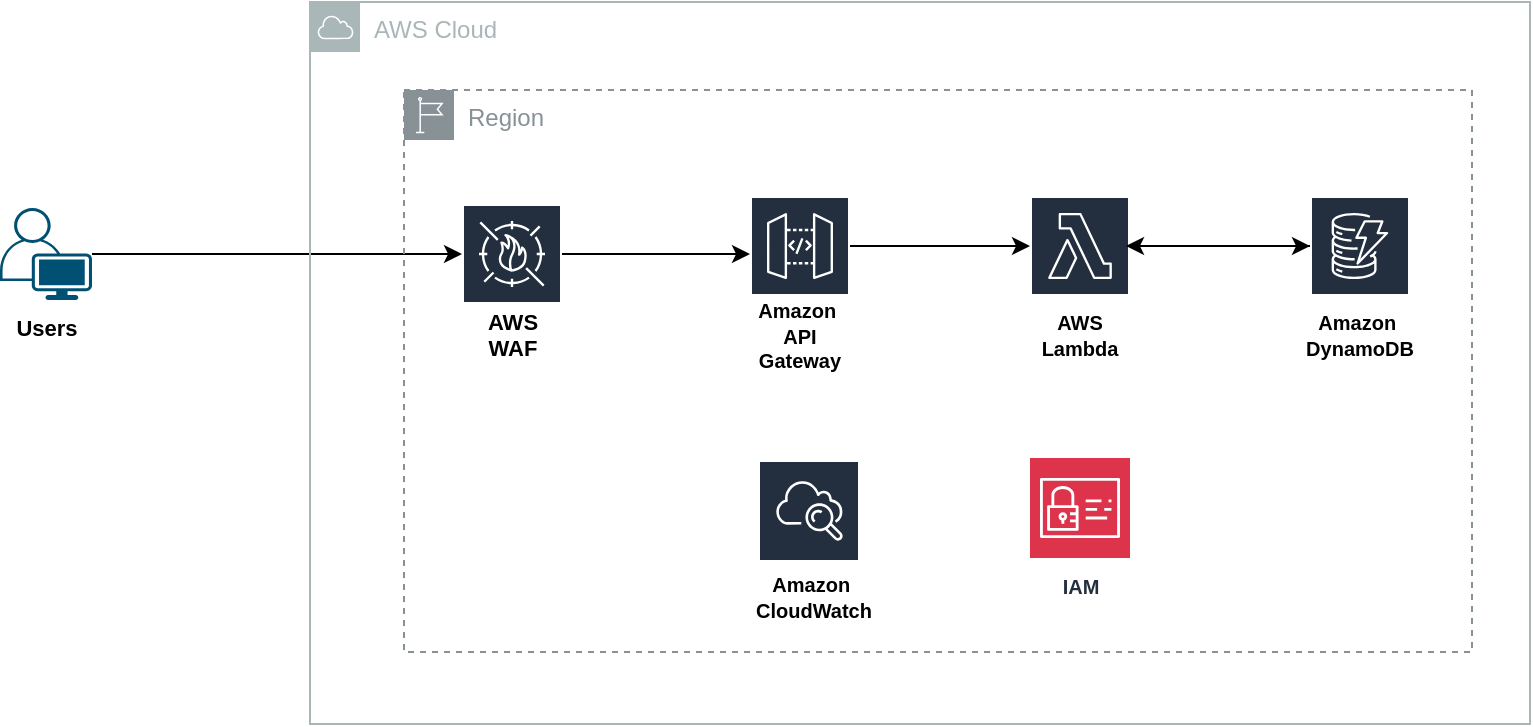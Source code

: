 <mxfile version="24.0.5" type="github">
  <diagram name="Page-1" id="1oCQGbLsnmpkRMO5GNxR">
    <mxGraphModel dx="1834" dy="1538" grid="0" gridSize="10" guides="1" tooltips="1" connect="1" arrows="1" fold="1" page="0" pageScale="1" pageWidth="850" pageHeight="1100" math="0" shadow="0">
      <root>
        <mxCell id="0" />
        <mxCell id="1" parent="0" />
        <mxCell id="9PPRtzUY-teo-Y1rtquC-12" style="edgeStyle=orthogonalEdgeStyle;rounded=0;orthogonalLoop=1;jettySize=auto;html=1;" edge="1" parent="1" source="9PPRtzUY-teo-Y1rtquC-2" target="9PPRtzUY-teo-Y1rtquC-3">
          <mxGeometry relative="1" as="geometry" />
        </mxCell>
        <mxCell id="9PPRtzUY-teo-Y1rtquC-2" value="" style="sketch=0;outlineConnect=0;fontColor=#232F3E;gradientColor=none;strokeColor=#ffffff;fillColor=#232F3E;dashed=0;verticalLabelPosition=middle;verticalAlign=bottom;align=center;html=1;whiteSpace=wrap;fontSize=10;fontStyle=1;spacing=3;shape=mxgraph.aws4.productIcon;prIcon=mxgraph.aws4.api_gateway;" vertex="1" parent="1">
          <mxGeometry x="132" y="-506" width="50" height="50" as="geometry" />
        </mxCell>
        <mxCell id="9PPRtzUY-teo-Y1rtquC-10" style="edgeStyle=orthogonalEdgeStyle;rounded=0;orthogonalLoop=1;jettySize=auto;html=1;" edge="1" parent="1" source="9PPRtzUY-teo-Y1rtquC-3" target="9PPRtzUY-teo-Y1rtquC-4">
          <mxGeometry relative="1" as="geometry" />
        </mxCell>
        <mxCell id="9PPRtzUY-teo-Y1rtquC-3" value="" style="sketch=0;outlineConnect=0;fontColor=#232F3E;gradientColor=none;strokeColor=#ffffff;fillColor=#232F3E;dashed=0;verticalLabelPosition=middle;verticalAlign=bottom;align=center;html=1;whiteSpace=wrap;fontSize=10;fontStyle=1;spacing=3;shape=mxgraph.aws4.productIcon;prIcon=mxgraph.aws4.lambda;" vertex="1" parent="1">
          <mxGeometry x="272" y="-506" width="50" height="50" as="geometry" />
        </mxCell>
        <mxCell id="9PPRtzUY-teo-Y1rtquC-4" value="" style="sketch=0;outlineConnect=0;fontColor=#232F3E;gradientColor=none;strokeColor=#ffffff;fillColor=#232F3E;dashed=0;verticalLabelPosition=middle;verticalAlign=bottom;align=center;html=1;whiteSpace=wrap;fontSize=10;fontStyle=1;spacing=3;shape=mxgraph.aws4.productIcon;prIcon=mxgraph.aws4.dynamodb;" vertex="1" parent="1">
          <mxGeometry x="412" y="-506" width="50" height="50" as="geometry" />
        </mxCell>
        <mxCell id="9PPRtzUY-teo-Y1rtquC-5" value="&lt;font style=&quot;font-size: 10px;&quot;&gt;&lt;b style=&quot;&quot;&gt;Amazon&amp;nbsp;&lt;/b&gt;&lt;/font&gt;&lt;div style=&quot;font-size: 10px;&quot;&gt;&lt;font style=&quot;font-size: 10px;&quot;&gt;&lt;b style=&quot;&quot;&gt;DynamoDB&lt;/b&gt;&lt;/font&gt;&lt;/div&gt;" style="text;strokeColor=none;align=center;fillColor=none;html=1;verticalAlign=middle;whiteSpace=wrap;rounded=0;" vertex="1" parent="1">
          <mxGeometry x="407" y="-452" width="60" height="30" as="geometry" />
        </mxCell>
        <mxCell id="9PPRtzUY-teo-Y1rtquC-6" value="&lt;font style=&quot;font-size: 10px;&quot;&gt;&lt;b style=&quot;&quot;&gt;AWS&lt;/b&gt;&lt;/font&gt;&lt;div style=&quot;font-size: 10px;&quot;&gt;&lt;b&gt;Lambda&lt;/b&gt;&lt;/div&gt;" style="text;strokeColor=none;align=center;fillColor=none;html=1;verticalAlign=middle;whiteSpace=wrap;rounded=0;" vertex="1" parent="1">
          <mxGeometry x="267" y="-452" width="60" height="30" as="geometry" />
        </mxCell>
        <mxCell id="9PPRtzUY-teo-Y1rtquC-7" value="&lt;font style=&quot;font-size: 10px;&quot;&gt;&lt;b style=&quot;&quot;&gt;Amazon&amp;nbsp;&lt;/b&gt;&lt;/font&gt;&lt;div style=&quot;font-size: 10px;&quot;&gt;&lt;font style=&quot;font-size: 10px;&quot;&gt;&lt;b style=&quot;&quot;&gt;API&lt;/b&gt;&lt;/font&gt;&lt;/div&gt;&lt;div style=&quot;font-size: 10px;&quot;&gt;&lt;font style=&quot;font-size: 10px;&quot;&gt;&lt;b style=&quot;&quot;&gt;Gateway&lt;/b&gt;&lt;/font&gt;&lt;/div&gt;" style="text;strokeColor=none;align=center;fillColor=none;html=1;verticalAlign=middle;whiteSpace=wrap;rounded=0;" vertex="1" parent="1">
          <mxGeometry x="127" y="-452" width="60" height="30" as="geometry" />
        </mxCell>
        <mxCell id="9PPRtzUY-teo-Y1rtquC-11" style="edgeStyle=orthogonalEdgeStyle;rounded=0;orthogonalLoop=1;jettySize=auto;html=1;entryX=0.96;entryY=0.5;entryDx=0;entryDy=0;entryPerimeter=0;" edge="1" parent="1" source="9PPRtzUY-teo-Y1rtquC-4" target="9PPRtzUY-teo-Y1rtquC-3">
          <mxGeometry relative="1" as="geometry" />
        </mxCell>
        <mxCell id="9PPRtzUY-teo-Y1rtquC-14" value="&lt;font style=&quot;font-size: 10px;&quot;&gt;&lt;b&gt;IAM&lt;/b&gt;&lt;/font&gt;" style="sketch=0;points=[[0,0,0],[0.25,0,0],[0.5,0,0],[0.75,0,0],[1,0,0],[0,1,0],[0.25,1,0],[0.5,1,0],[0.75,1,0],[1,1,0],[0,0.25,0],[0,0.5,0],[0,0.75,0],[1,0.25,0],[1,0.5,0],[1,0.75,0]];outlineConnect=0;fontColor=#232F3E;fillColor=#DD344C;strokeColor=#ffffff;dashed=0;verticalLabelPosition=bottom;verticalAlign=top;align=center;html=1;fontSize=12;fontStyle=0;aspect=fixed;shape=mxgraph.aws4.resourceIcon;resIcon=mxgraph.aws4.identity_and_access_management;" vertex="1" parent="1">
          <mxGeometry x="272" y="-375" width="50" height="50" as="geometry" />
        </mxCell>
        <mxCell id="9PPRtzUY-teo-Y1rtquC-15" value="" style="sketch=0;outlineConnect=0;fontColor=#232F3E;gradientColor=none;strokeColor=#ffffff;fillColor=#232F3E;dashed=0;verticalLabelPosition=middle;verticalAlign=bottom;align=center;html=1;whiteSpace=wrap;fontSize=10;fontStyle=1;spacing=3;shape=mxgraph.aws4.productIcon;prIcon=mxgraph.aws4.cloudwatch;" vertex="1" parent="1">
          <mxGeometry x="136" y="-374" width="51" height="49" as="geometry" />
        </mxCell>
        <mxCell id="9PPRtzUY-teo-Y1rtquC-16" value="&lt;font style=&quot;font-size: 10px;&quot;&gt;&lt;b style=&quot;&quot;&gt;Amazon&amp;nbsp;&lt;/b&gt;&lt;/font&gt;&lt;div style=&quot;font-size: 10px;&quot;&gt;&lt;font style=&quot;font-size: 10px;&quot;&gt;&lt;b style=&quot;&quot;&gt;CloudWatch&lt;/b&gt;&lt;/font&gt;&lt;/div&gt;" style="text;strokeColor=none;align=center;fillColor=none;html=1;verticalAlign=middle;whiteSpace=wrap;rounded=0;" vertex="1" parent="1">
          <mxGeometry x="134" y="-321" width="60" height="30" as="geometry" />
        </mxCell>
        <mxCell id="9PPRtzUY-teo-Y1rtquC-23" style="edgeStyle=orthogonalEdgeStyle;rounded=0;orthogonalLoop=1;jettySize=auto;html=1;" edge="1" parent="1" source="9PPRtzUY-teo-Y1rtquC-18" target="9PPRtzUY-teo-Y1rtquC-22">
          <mxGeometry relative="1" as="geometry" />
        </mxCell>
        <mxCell id="9PPRtzUY-teo-Y1rtquC-18" value="&lt;b&gt;&lt;font style=&quot;font-size: 11px;&quot;&gt;Users&lt;/font&gt;&lt;/b&gt;" style="points=[[0.35,0,0],[0.98,0.51,0],[1,0.71,0],[0.67,1,0],[0,0.795,0],[0,0.65,0]];verticalLabelPosition=bottom;sketch=0;html=1;verticalAlign=top;aspect=fixed;align=center;pointerEvents=1;shape=mxgraph.cisco19.user;fillColor=#005073;strokeColor=none;" vertex="1" parent="1">
          <mxGeometry x="-243" y="-500" width="46" height="46" as="geometry" />
        </mxCell>
        <mxCell id="9PPRtzUY-teo-Y1rtquC-22" value="" style="sketch=0;outlineConnect=0;fontColor=#232F3E;gradientColor=none;strokeColor=#ffffff;fillColor=#232F3E;dashed=0;verticalLabelPosition=middle;verticalAlign=bottom;align=center;html=1;whiteSpace=wrap;fontSize=10;fontStyle=1;spacing=3;shape=mxgraph.aws4.productIcon;prIcon=mxgraph.aws4.waf;" vertex="1" parent="1">
          <mxGeometry x="-12" y="-502" width="50" height="50" as="geometry" />
        </mxCell>
        <mxCell id="9PPRtzUY-teo-Y1rtquC-26" style="edgeStyle=orthogonalEdgeStyle;rounded=0;orthogonalLoop=1;jettySize=auto;html=1;entryX=0;entryY=0.58;entryDx=0;entryDy=0;entryPerimeter=0;" edge="1" parent="1" source="9PPRtzUY-teo-Y1rtquC-22" target="9PPRtzUY-teo-Y1rtquC-2">
          <mxGeometry relative="1" as="geometry" />
        </mxCell>
        <mxCell id="9PPRtzUY-teo-Y1rtquC-27" value="Region" style="sketch=0;outlineConnect=0;gradientColor=none;html=1;whiteSpace=wrap;fontSize=12;fontStyle=0;shape=mxgraph.aws4.group;grIcon=mxgraph.aws4.group_region;strokeColor=#879196;fillColor=none;verticalAlign=top;align=left;spacingLeft=30;fontColor=#879196;dashed=1;" vertex="1" parent="1">
          <mxGeometry x="-41" y="-559" width="534" height="281" as="geometry" />
        </mxCell>
        <mxCell id="9PPRtzUY-teo-Y1rtquC-28" value="AWS Cloud" style="sketch=0;outlineConnect=0;gradientColor=none;html=1;whiteSpace=wrap;fontSize=12;fontStyle=0;shape=mxgraph.aws4.group;grIcon=mxgraph.aws4.group_aws_cloud;strokeColor=#AAB7B8;fillColor=none;verticalAlign=top;align=left;spacingLeft=30;fontColor=#AAB7B8;dashed=0;" vertex="1" parent="1">
          <mxGeometry x="-88" y="-603" width="610" height="361" as="geometry" />
        </mxCell>
        <mxCell id="9PPRtzUY-teo-Y1rtquC-29" value="&lt;font style=&quot;font-size: 11px;&quot;&gt;&lt;b&gt;AWS&lt;/b&gt;&lt;/font&gt;&lt;div style=&quot;font-size: 11px;&quot;&gt;&lt;font style=&quot;font-size: 11px;&quot;&gt;&lt;b&gt;WAF&lt;/b&gt;&lt;/font&gt;&lt;/div&gt;" style="text;strokeColor=none;align=center;fillColor=none;html=1;verticalAlign=middle;whiteSpace=wrap;rounded=0;" vertex="1" parent="1">
          <mxGeometry x="-17.5" y="-452" width="61" height="30" as="geometry" />
        </mxCell>
      </root>
    </mxGraphModel>
  </diagram>
</mxfile>
